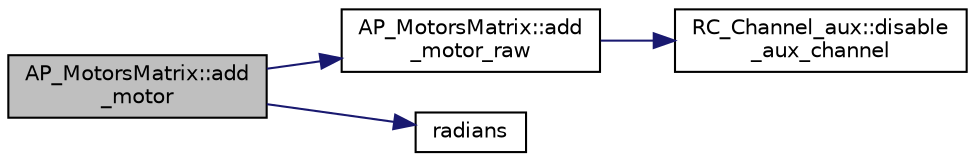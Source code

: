 digraph "AP_MotorsMatrix::add_motor"
{
 // INTERACTIVE_SVG=YES
  edge [fontname="Helvetica",fontsize="10",labelfontname="Helvetica",labelfontsize="10"];
  node [fontname="Helvetica",fontsize="10",shape=record];
  rankdir="LR";
  Node1 [label="AP_MotorsMatrix::add\l_motor",height=0.2,width=0.4,color="black", fillcolor="grey75", style="filled", fontcolor="black"];
  Node1 -> Node2 [color="midnightblue",fontsize="10",style="solid",fontname="Helvetica"];
  Node2 [label="AP_MotorsMatrix::add\l_motor_raw",height=0.2,width=0.4,color="black", fillcolor="white", style="filled",URL="$classAP__MotorsMatrix.html#a7845148fb3e5acb078d0dc121d75470b"];
  Node2 -> Node3 [color="midnightblue",fontsize="10",style="solid",fontname="Helvetica"];
  Node3 [label="RC_Channel_aux::disable\l_aux_channel",height=0.2,width=0.4,color="black", fillcolor="white", style="filled",URL="$classRC__Channel__aux.html#ae2d90edd68bfa74648a4ed8743b27b3e"];
  Node1 -> Node4 [color="midnightblue",fontsize="10",style="solid",fontname="Helvetica"];
  Node4 [label="radians",height=0.2,width=0.4,color="black", fillcolor="white", style="filled",URL="$AP__Math_8h.html#a75b14352ec1c95a8276af9a0813cfdc3"];
}
